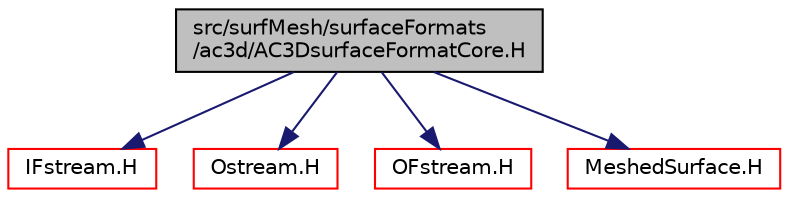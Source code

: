 digraph "src/surfMesh/surfaceFormats/ac3d/AC3DsurfaceFormatCore.H"
{
  bgcolor="transparent";
  edge [fontname="Helvetica",fontsize="10",labelfontname="Helvetica",labelfontsize="10"];
  node [fontname="Helvetica",fontsize="10",shape=record];
  Node0 [label="src/surfMesh/surfaceFormats\l/ac3d/AC3DsurfaceFormatCore.H",height=0.2,width=0.4,color="black", fillcolor="grey75", style="filled", fontcolor="black"];
  Node0 -> Node1 [color="midnightblue",fontsize="10",style="solid",fontname="Helvetica"];
  Node1 [label="IFstream.H",height=0.2,width=0.4,color="red",URL="$a09785.html"];
  Node0 -> Node47 [color="midnightblue",fontsize="10",style="solid",fontname="Helvetica"];
  Node47 [label="Ostream.H",height=0.2,width=0.4,color="red",URL="$a09824.html"];
  Node0 -> Node70 [color="midnightblue",fontsize="10",style="solid",fontname="Helvetica"];
  Node70 [label="OFstream.H",height=0.2,width=0.4,color="red",URL="$a09791.html"];
  Node0 -> Node71 [color="midnightblue",fontsize="10",style="solid",fontname="Helvetica"];
  Node71 [label="MeshedSurface.H",height=0.2,width=0.4,color="red",URL="$a15362.html"];
}
